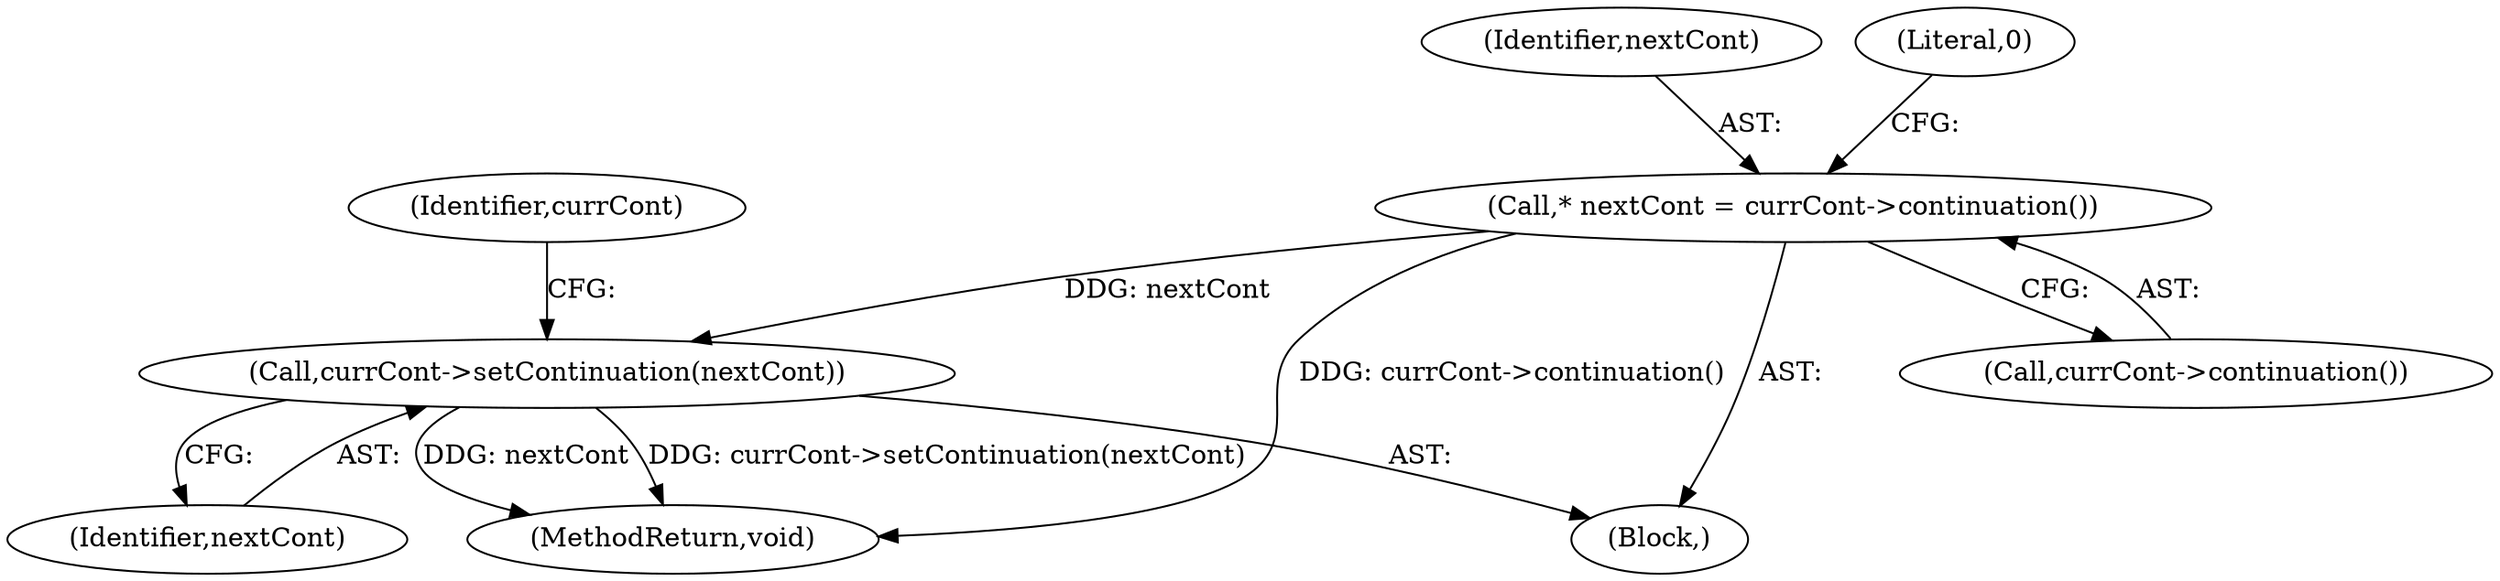 digraph "0_Chrome_b2b21468c1f7f08b30a7c1755316f6026c50eb2a_0@pointer" {
"1000126" [label="(Call,* nextCont = currCont->continuation())"];
"1000133" [label="(Call,currCont->setContinuation(nextCont))"];
"1000128" [label="(Call,currCont->continuation())"];
"1000133" [label="(Call,currCont->setContinuation(nextCont))"];
"1000134" [label="(Identifier,nextCont)"];
"1000122" [label="(Identifier,currCont)"];
"1000126" [label="(Call,* nextCont = currCont->continuation())"];
"1000171" [label="(MethodReturn,void)"];
"1000127" [label="(Identifier,nextCont)"];
"1000124" [label="(Block,)"];
"1000130" [label="(Literal,0)"];
"1000126" -> "1000124"  [label="AST: "];
"1000126" -> "1000128"  [label="CFG: "];
"1000127" -> "1000126"  [label="AST: "];
"1000128" -> "1000126"  [label="AST: "];
"1000130" -> "1000126"  [label="CFG: "];
"1000126" -> "1000171"  [label="DDG: currCont->continuation()"];
"1000126" -> "1000133"  [label="DDG: nextCont"];
"1000133" -> "1000124"  [label="AST: "];
"1000133" -> "1000134"  [label="CFG: "];
"1000134" -> "1000133"  [label="AST: "];
"1000122" -> "1000133"  [label="CFG: "];
"1000133" -> "1000171"  [label="DDG: nextCont"];
"1000133" -> "1000171"  [label="DDG: currCont->setContinuation(nextCont)"];
}
